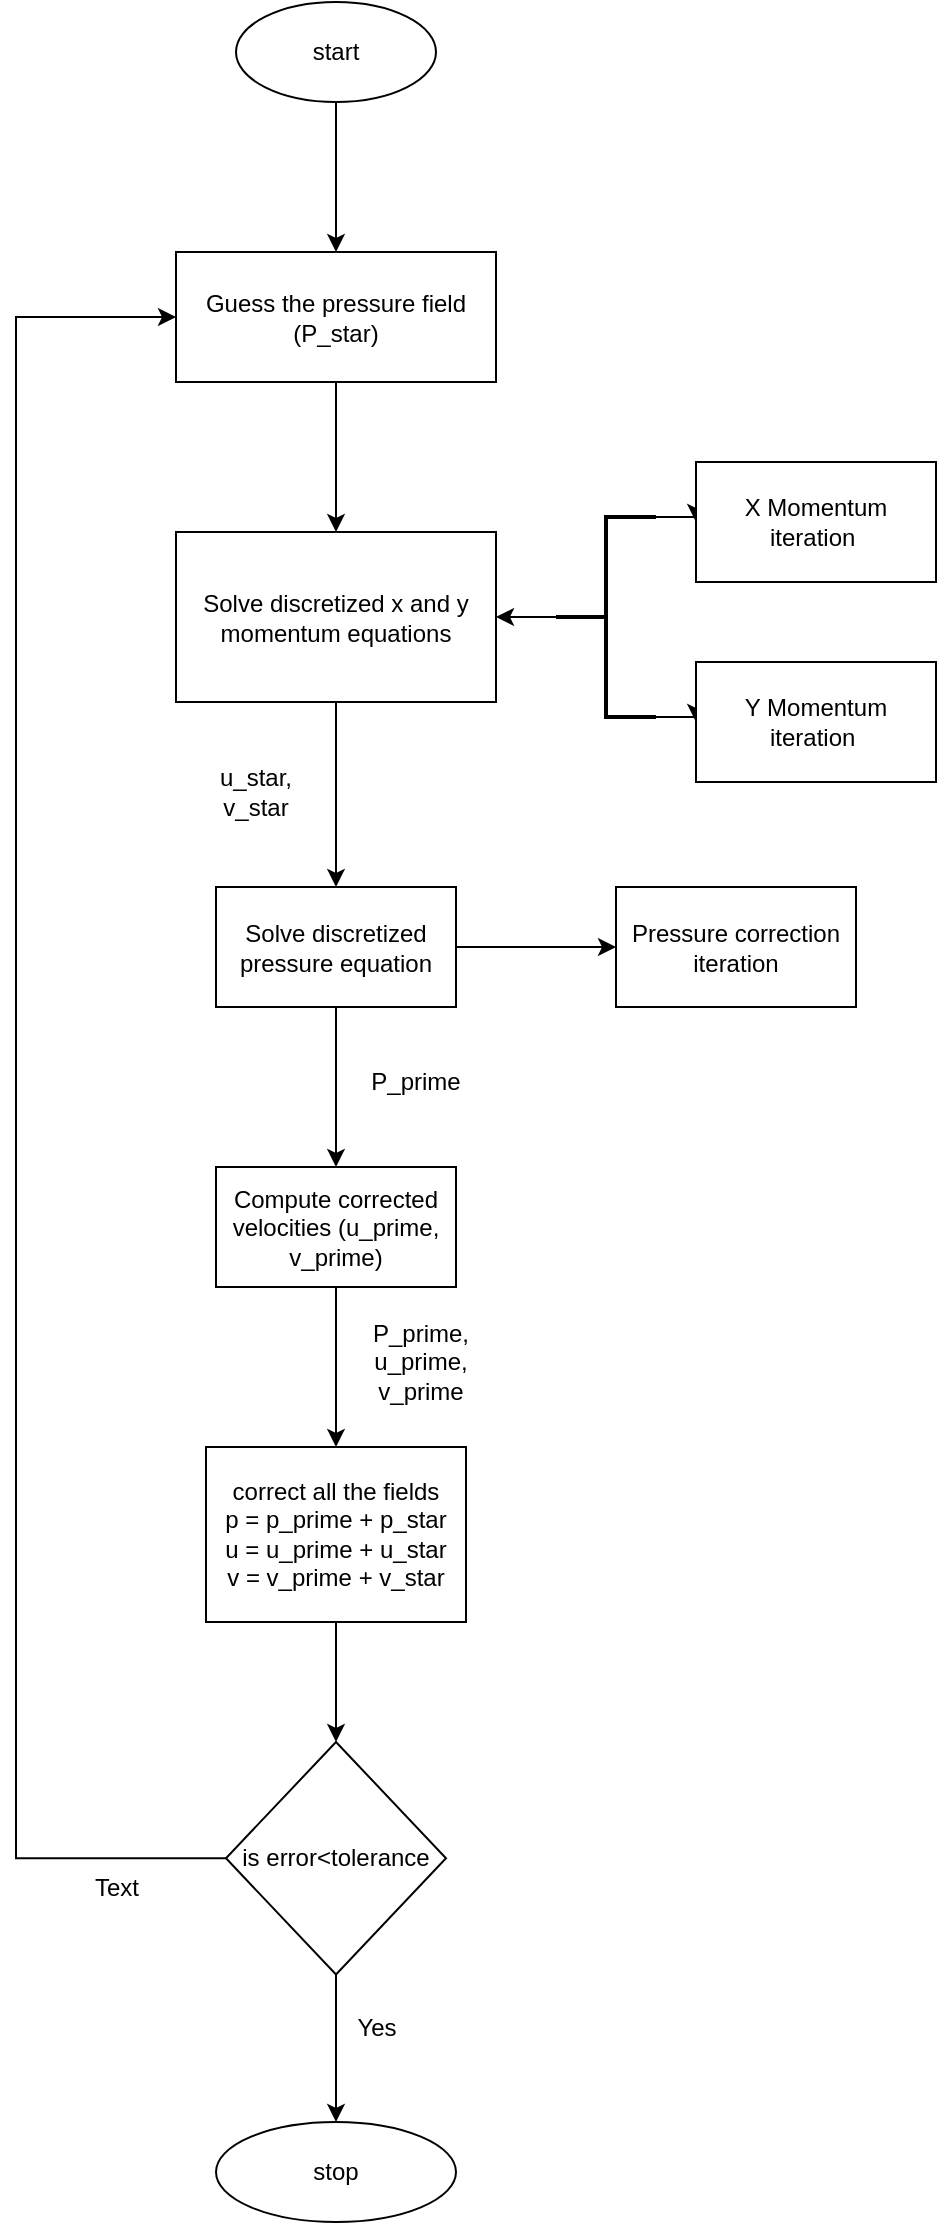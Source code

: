<mxfile version="24.7.16">
  <diagram name="Page-1" id="onyCon3D03PxGVn-cZdC">
    <mxGraphModel dx="1354" dy="778" grid="1" gridSize="10" guides="1" tooltips="1" connect="1" arrows="1" fold="1" page="1" pageScale="1" pageWidth="850" pageHeight="1100" math="0" shadow="0">
      <root>
        <mxCell id="0" />
        <mxCell id="1" parent="0" />
        <mxCell id="GSNVOjpdOCCkmDxatMvK-3" value="" style="edgeStyle=orthogonalEdgeStyle;rounded=0;orthogonalLoop=1;jettySize=auto;html=1;" edge="1" parent="1" source="GSNVOjpdOCCkmDxatMvK-1" target="GSNVOjpdOCCkmDxatMvK-2">
          <mxGeometry relative="1" as="geometry" />
        </mxCell>
        <mxCell id="GSNVOjpdOCCkmDxatMvK-1" value="start" style="ellipse;whiteSpace=wrap;html=1;" vertex="1" parent="1">
          <mxGeometry x="370" y="10" width="100" height="50" as="geometry" />
        </mxCell>
        <mxCell id="GSNVOjpdOCCkmDxatMvK-7" value="" style="edgeStyle=orthogonalEdgeStyle;rounded=0;orthogonalLoop=1;jettySize=auto;html=1;" edge="1" parent="1" source="GSNVOjpdOCCkmDxatMvK-2" target="GSNVOjpdOCCkmDxatMvK-6">
          <mxGeometry relative="1" as="geometry" />
        </mxCell>
        <mxCell id="GSNVOjpdOCCkmDxatMvK-2" value="Guess the pressure field (P_star)" style="whiteSpace=wrap;html=1;" vertex="1" parent="1">
          <mxGeometry x="340" y="135" width="160" height="65" as="geometry" />
        </mxCell>
        <mxCell id="GSNVOjpdOCCkmDxatMvK-15" value="" style="edgeStyle=orthogonalEdgeStyle;rounded=0;orthogonalLoop=1;jettySize=auto;html=1;" edge="1" parent="1" source="GSNVOjpdOCCkmDxatMvK-6" target="GSNVOjpdOCCkmDxatMvK-14">
          <mxGeometry relative="1" as="geometry" />
        </mxCell>
        <mxCell id="GSNVOjpdOCCkmDxatMvK-6" value="Solve discretized x and y momentum equations" style="whiteSpace=wrap;html=1;" vertex="1" parent="1">
          <mxGeometry x="340" y="275" width="160" height="85" as="geometry" />
        </mxCell>
        <mxCell id="GSNVOjpdOCCkmDxatMvK-9" style="edgeStyle=orthogonalEdgeStyle;rounded=0;orthogonalLoop=1;jettySize=auto;html=1;exitX=0;exitY=0.5;exitDx=0;exitDy=0;exitPerimeter=0;" edge="1" parent="1" source="GSNVOjpdOCCkmDxatMvK-8" target="GSNVOjpdOCCkmDxatMvK-6">
          <mxGeometry relative="1" as="geometry" />
        </mxCell>
        <mxCell id="GSNVOjpdOCCkmDxatMvK-11" style="edgeStyle=orthogonalEdgeStyle;rounded=0;orthogonalLoop=1;jettySize=auto;html=1;exitX=1;exitY=0;exitDx=0;exitDy=0;exitPerimeter=0;entryX=0;entryY=0.5;entryDx=0;entryDy=0;" edge="1" parent="1" source="GSNVOjpdOCCkmDxatMvK-8" target="GSNVOjpdOCCkmDxatMvK-10">
          <mxGeometry relative="1" as="geometry" />
        </mxCell>
        <mxCell id="GSNVOjpdOCCkmDxatMvK-13" style="edgeStyle=orthogonalEdgeStyle;rounded=0;orthogonalLoop=1;jettySize=auto;html=1;exitX=1;exitY=1;exitDx=0;exitDy=0;exitPerimeter=0;entryX=0;entryY=0.5;entryDx=0;entryDy=0;" edge="1" parent="1" source="GSNVOjpdOCCkmDxatMvK-8" target="GSNVOjpdOCCkmDxatMvK-12">
          <mxGeometry relative="1" as="geometry" />
        </mxCell>
        <mxCell id="GSNVOjpdOCCkmDxatMvK-8" value="" style="strokeWidth=2;html=1;shape=mxgraph.flowchart.annotation_2;align=left;labelPosition=right;pointerEvents=1;" vertex="1" parent="1">
          <mxGeometry x="530" y="267.5" width="50" height="100" as="geometry" />
        </mxCell>
        <mxCell id="GSNVOjpdOCCkmDxatMvK-10" value="X Momentum iteration&amp;nbsp;" style="rounded=0;whiteSpace=wrap;html=1;" vertex="1" parent="1">
          <mxGeometry x="600" y="240" width="120" height="60" as="geometry" />
        </mxCell>
        <mxCell id="GSNVOjpdOCCkmDxatMvK-12" value="Y Momentum iteration&amp;nbsp;" style="rounded=0;whiteSpace=wrap;html=1;" vertex="1" parent="1">
          <mxGeometry x="600" y="340" width="120" height="60" as="geometry" />
        </mxCell>
        <mxCell id="GSNVOjpdOCCkmDxatMvK-17" value="" style="edgeStyle=orthogonalEdgeStyle;rounded=0;orthogonalLoop=1;jettySize=auto;html=1;" edge="1" parent="1" source="GSNVOjpdOCCkmDxatMvK-14" target="GSNVOjpdOCCkmDxatMvK-16">
          <mxGeometry relative="1" as="geometry" />
        </mxCell>
        <mxCell id="GSNVOjpdOCCkmDxatMvK-20" value="" style="edgeStyle=orthogonalEdgeStyle;rounded=0;orthogonalLoop=1;jettySize=auto;html=1;" edge="1" parent="1" source="GSNVOjpdOCCkmDxatMvK-14" target="GSNVOjpdOCCkmDxatMvK-19">
          <mxGeometry relative="1" as="geometry" />
        </mxCell>
        <mxCell id="GSNVOjpdOCCkmDxatMvK-14" value="Solve discretized pressure equation" style="whiteSpace=wrap;html=1;" vertex="1" parent="1">
          <mxGeometry x="360" y="452.5" width="120" height="60" as="geometry" />
        </mxCell>
        <mxCell id="GSNVOjpdOCCkmDxatMvK-16" value="Pressure correction iteration" style="whiteSpace=wrap;html=1;" vertex="1" parent="1">
          <mxGeometry x="560" y="452.5" width="120" height="60" as="geometry" />
        </mxCell>
        <mxCell id="GSNVOjpdOCCkmDxatMvK-18" value="u_star, v_star" style="text;html=1;align=center;verticalAlign=middle;whiteSpace=wrap;rounded=0;" vertex="1" parent="1">
          <mxGeometry x="350" y="390" width="60" height="30" as="geometry" />
        </mxCell>
        <mxCell id="GSNVOjpdOCCkmDxatMvK-23" value="" style="edgeStyle=orthogonalEdgeStyle;rounded=0;orthogonalLoop=1;jettySize=auto;html=1;" edge="1" parent="1" source="GSNVOjpdOCCkmDxatMvK-19" target="GSNVOjpdOCCkmDxatMvK-22">
          <mxGeometry relative="1" as="geometry" />
        </mxCell>
        <mxCell id="GSNVOjpdOCCkmDxatMvK-19" value="Compute corrected velocities (u_prime, v_prime)" style="whiteSpace=wrap;html=1;" vertex="1" parent="1">
          <mxGeometry x="360" y="592.5" width="120" height="60" as="geometry" />
        </mxCell>
        <mxCell id="GSNVOjpdOCCkmDxatMvK-21" value="P_prime" style="text;html=1;align=center;verticalAlign=middle;whiteSpace=wrap;rounded=0;" vertex="1" parent="1">
          <mxGeometry x="430" y="535" width="60" height="30" as="geometry" />
        </mxCell>
        <mxCell id="GSNVOjpdOCCkmDxatMvK-27" value="" style="edgeStyle=orthogonalEdgeStyle;rounded=0;orthogonalLoop=1;jettySize=auto;html=1;" edge="1" parent="1" source="GSNVOjpdOCCkmDxatMvK-22" target="GSNVOjpdOCCkmDxatMvK-26">
          <mxGeometry relative="1" as="geometry" />
        </mxCell>
        <mxCell id="GSNVOjpdOCCkmDxatMvK-22" value="correct all the fields&lt;div&gt;p = p_prime + p_star&lt;/div&gt;&lt;div&gt;u = u_prime + u_star&lt;/div&gt;&lt;div&gt;v = v_prime + v_star&lt;/div&gt;" style="whiteSpace=wrap;html=1;" vertex="1" parent="1">
          <mxGeometry x="355" y="732.5" width="130" height="87.5" as="geometry" />
        </mxCell>
        <mxCell id="GSNVOjpdOCCkmDxatMvK-25" value="P_prime, u_prime, v_prime" style="text;html=1;align=center;verticalAlign=middle;whiteSpace=wrap;rounded=0;" vertex="1" parent="1">
          <mxGeometry x="425" y="670" width="75" height="40" as="geometry" />
        </mxCell>
        <mxCell id="GSNVOjpdOCCkmDxatMvK-29" value="" style="edgeStyle=orthogonalEdgeStyle;rounded=0;orthogonalLoop=1;jettySize=auto;html=1;entryX=0.5;entryY=0;entryDx=0;entryDy=0;" edge="1" parent="1" source="GSNVOjpdOCCkmDxatMvK-26" target="GSNVOjpdOCCkmDxatMvK-30">
          <mxGeometry relative="1" as="geometry">
            <mxPoint x="420" y="1094.375" as="targetPoint" />
          </mxGeometry>
        </mxCell>
        <mxCell id="GSNVOjpdOCCkmDxatMvK-32" style="edgeStyle=orthogonalEdgeStyle;rounded=0;orthogonalLoop=1;jettySize=auto;html=1;exitX=0;exitY=0.5;exitDx=0;exitDy=0;entryX=0;entryY=0.5;entryDx=0;entryDy=0;" edge="1" parent="1" source="GSNVOjpdOCCkmDxatMvK-26" target="GSNVOjpdOCCkmDxatMvK-2">
          <mxGeometry relative="1" as="geometry">
            <Array as="points">
              <mxPoint x="260" y="938" />
              <mxPoint x="260" y="168" />
            </Array>
          </mxGeometry>
        </mxCell>
        <mxCell id="GSNVOjpdOCCkmDxatMvK-26" value="is error&amp;lt;tolerance" style="rhombus;whiteSpace=wrap;html=1;" vertex="1" parent="1">
          <mxGeometry x="365" y="880" width="110" height="116.25" as="geometry" />
        </mxCell>
        <mxCell id="GSNVOjpdOCCkmDxatMvK-30" value="stop" style="ellipse;whiteSpace=wrap;html=1;" vertex="1" parent="1">
          <mxGeometry x="360" y="1070" width="120" height="50" as="geometry" />
        </mxCell>
        <mxCell id="GSNVOjpdOCCkmDxatMvK-31" value="Yes" style="text;html=1;align=center;verticalAlign=middle;resizable=0;points=[];autosize=1;strokeColor=none;fillColor=none;" vertex="1" parent="1">
          <mxGeometry x="420" y="1008" width="40" height="30" as="geometry" />
        </mxCell>
        <mxCell id="GSNVOjpdOCCkmDxatMvK-33" value="Text" style="text;html=1;align=center;verticalAlign=middle;resizable=0;points=[];autosize=1;strokeColor=none;fillColor=none;" vertex="1" parent="1">
          <mxGeometry x="285" y="938" width="50" height="30" as="geometry" />
        </mxCell>
      </root>
    </mxGraphModel>
  </diagram>
</mxfile>
